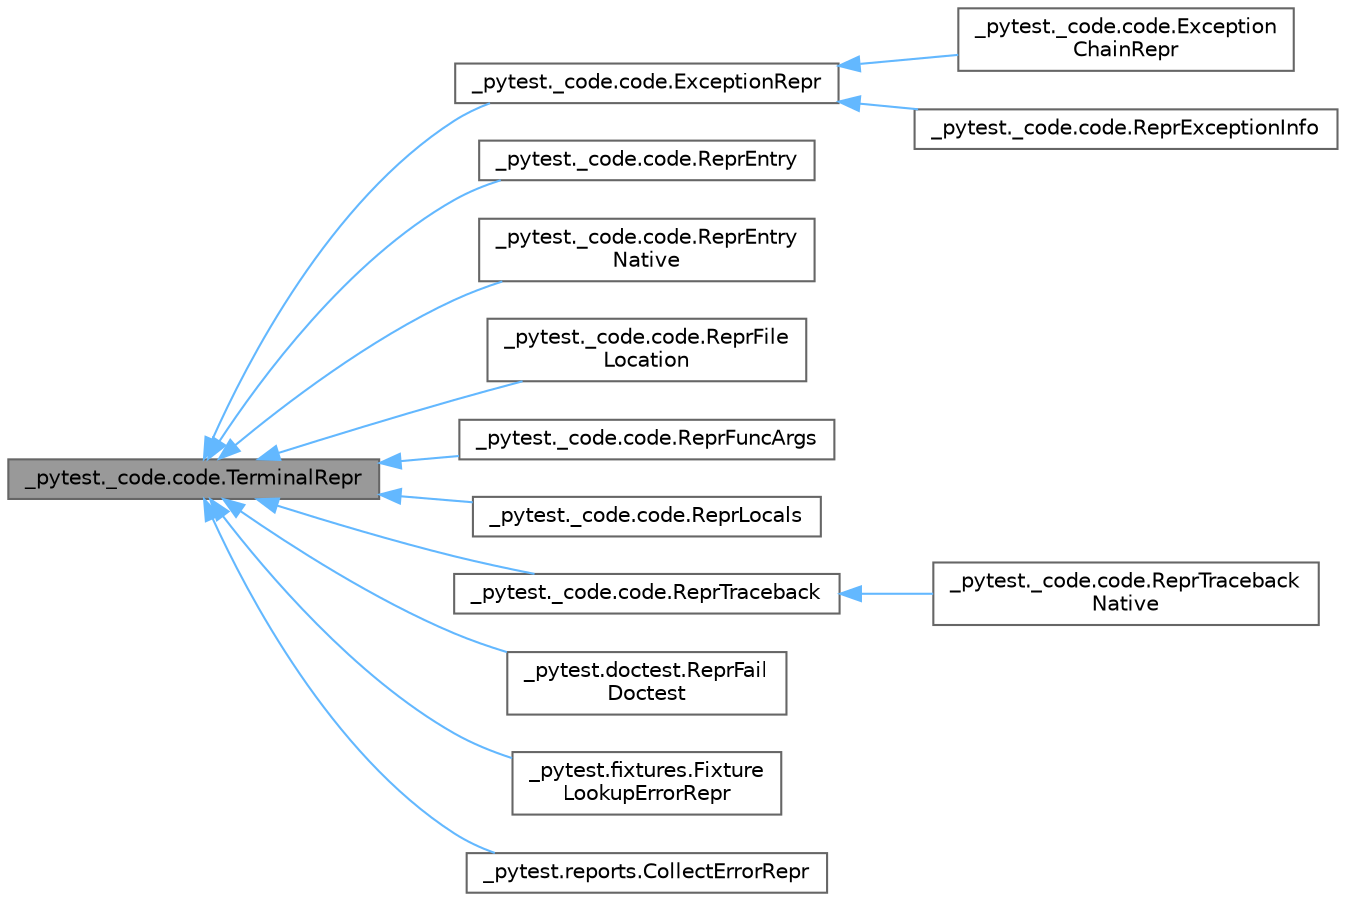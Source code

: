 digraph "_pytest._code.code.TerminalRepr"
{
 // LATEX_PDF_SIZE
  bgcolor="transparent";
  edge [fontname=Helvetica,fontsize=10,labelfontname=Helvetica,labelfontsize=10];
  node [fontname=Helvetica,fontsize=10,shape=box,height=0.2,width=0.4];
  rankdir="LR";
  Node1 [id="Node000001",label="_pytest._code.code.TerminalRepr",height=0.2,width=0.4,color="gray40", fillcolor="grey60", style="filled", fontcolor="black",tooltip=" "];
  Node1 -> Node2 [id="edge1_Node000001_Node000002",dir="back",color="steelblue1",style="solid",tooltip=" "];
  Node2 [id="Node000002",label="_pytest._code.code.ExceptionRepr",height=0.2,width=0.4,color="gray40", fillcolor="white", style="filled",URL="$class__pytest_1_1__code_1_1code_1_1_exception_repr.html",tooltip=" "];
  Node2 -> Node3 [id="edge2_Node000002_Node000003",dir="back",color="steelblue1",style="solid",tooltip=" "];
  Node3 [id="Node000003",label="_pytest._code.code.Exception\lChainRepr",height=0.2,width=0.4,color="gray40", fillcolor="white", style="filled",URL="$class__pytest_1_1__code_1_1code_1_1_exception_chain_repr.html",tooltip=" "];
  Node2 -> Node4 [id="edge3_Node000002_Node000004",dir="back",color="steelblue1",style="solid",tooltip=" "];
  Node4 [id="Node000004",label="_pytest._code.code.ReprExceptionInfo",height=0.2,width=0.4,color="gray40", fillcolor="white", style="filled",URL="$class__pytest_1_1__code_1_1code_1_1_repr_exception_info.html",tooltip=" "];
  Node1 -> Node5 [id="edge4_Node000001_Node000005",dir="back",color="steelblue1",style="solid",tooltip=" "];
  Node5 [id="Node000005",label="_pytest._code.code.ReprEntry",height=0.2,width=0.4,color="gray40", fillcolor="white", style="filled",URL="$class__pytest_1_1__code_1_1code_1_1_repr_entry.html",tooltip=" "];
  Node1 -> Node6 [id="edge5_Node000001_Node000006",dir="back",color="steelblue1",style="solid",tooltip=" "];
  Node6 [id="Node000006",label="_pytest._code.code.ReprEntry\lNative",height=0.2,width=0.4,color="gray40", fillcolor="white", style="filled",URL="$class__pytest_1_1__code_1_1code_1_1_repr_entry_native.html",tooltip=" "];
  Node1 -> Node7 [id="edge6_Node000001_Node000007",dir="back",color="steelblue1",style="solid",tooltip=" "];
  Node7 [id="Node000007",label="_pytest._code.code.ReprFile\lLocation",height=0.2,width=0.4,color="gray40", fillcolor="white", style="filled",URL="$class__pytest_1_1__code_1_1code_1_1_repr_file_location.html",tooltip=" "];
  Node1 -> Node8 [id="edge7_Node000001_Node000008",dir="back",color="steelblue1",style="solid",tooltip=" "];
  Node8 [id="Node000008",label="_pytest._code.code.ReprFuncArgs",height=0.2,width=0.4,color="gray40", fillcolor="white", style="filled",URL="$class__pytest_1_1__code_1_1code_1_1_repr_func_args.html",tooltip=" "];
  Node1 -> Node9 [id="edge8_Node000001_Node000009",dir="back",color="steelblue1",style="solid",tooltip=" "];
  Node9 [id="Node000009",label="_pytest._code.code.ReprLocals",height=0.2,width=0.4,color="gray40", fillcolor="white", style="filled",URL="$class__pytest_1_1__code_1_1code_1_1_repr_locals.html",tooltip=" "];
  Node1 -> Node10 [id="edge9_Node000001_Node000010",dir="back",color="steelblue1",style="solid",tooltip=" "];
  Node10 [id="Node000010",label="_pytest._code.code.ReprTraceback",height=0.2,width=0.4,color="gray40", fillcolor="white", style="filled",URL="$class__pytest_1_1__code_1_1code_1_1_repr_traceback.html",tooltip=" "];
  Node10 -> Node11 [id="edge10_Node000010_Node000011",dir="back",color="steelblue1",style="solid",tooltip=" "];
  Node11 [id="Node000011",label="_pytest._code.code.ReprTraceback\lNative",height=0.2,width=0.4,color="gray40", fillcolor="white", style="filled",URL="$class__pytest_1_1__code_1_1code_1_1_repr_traceback_native.html",tooltip=" "];
  Node1 -> Node12 [id="edge11_Node000001_Node000012",dir="back",color="steelblue1",style="solid",tooltip=" "];
  Node12 [id="Node000012",label="_pytest.doctest.ReprFail\lDoctest",height=0.2,width=0.4,color="gray40", fillcolor="white", style="filled",URL="$class__pytest_1_1doctest_1_1_repr_fail_doctest.html",tooltip=" "];
  Node1 -> Node13 [id="edge12_Node000001_Node000013",dir="back",color="steelblue1",style="solid",tooltip=" "];
  Node13 [id="Node000013",label="_pytest.fixtures.Fixture\lLookupErrorRepr",height=0.2,width=0.4,color="gray40", fillcolor="white", style="filled",URL="$class__pytest_1_1fixtures_1_1_fixture_lookup_error_repr.html",tooltip=" "];
  Node1 -> Node14 [id="edge13_Node000001_Node000014",dir="back",color="steelblue1",style="solid",tooltip=" "];
  Node14 [id="Node000014",label="_pytest.reports.CollectErrorRepr",height=0.2,width=0.4,color="gray40", fillcolor="white", style="filled",URL="$class__pytest_1_1reports_1_1_collect_error_repr.html",tooltip=" "];
}
